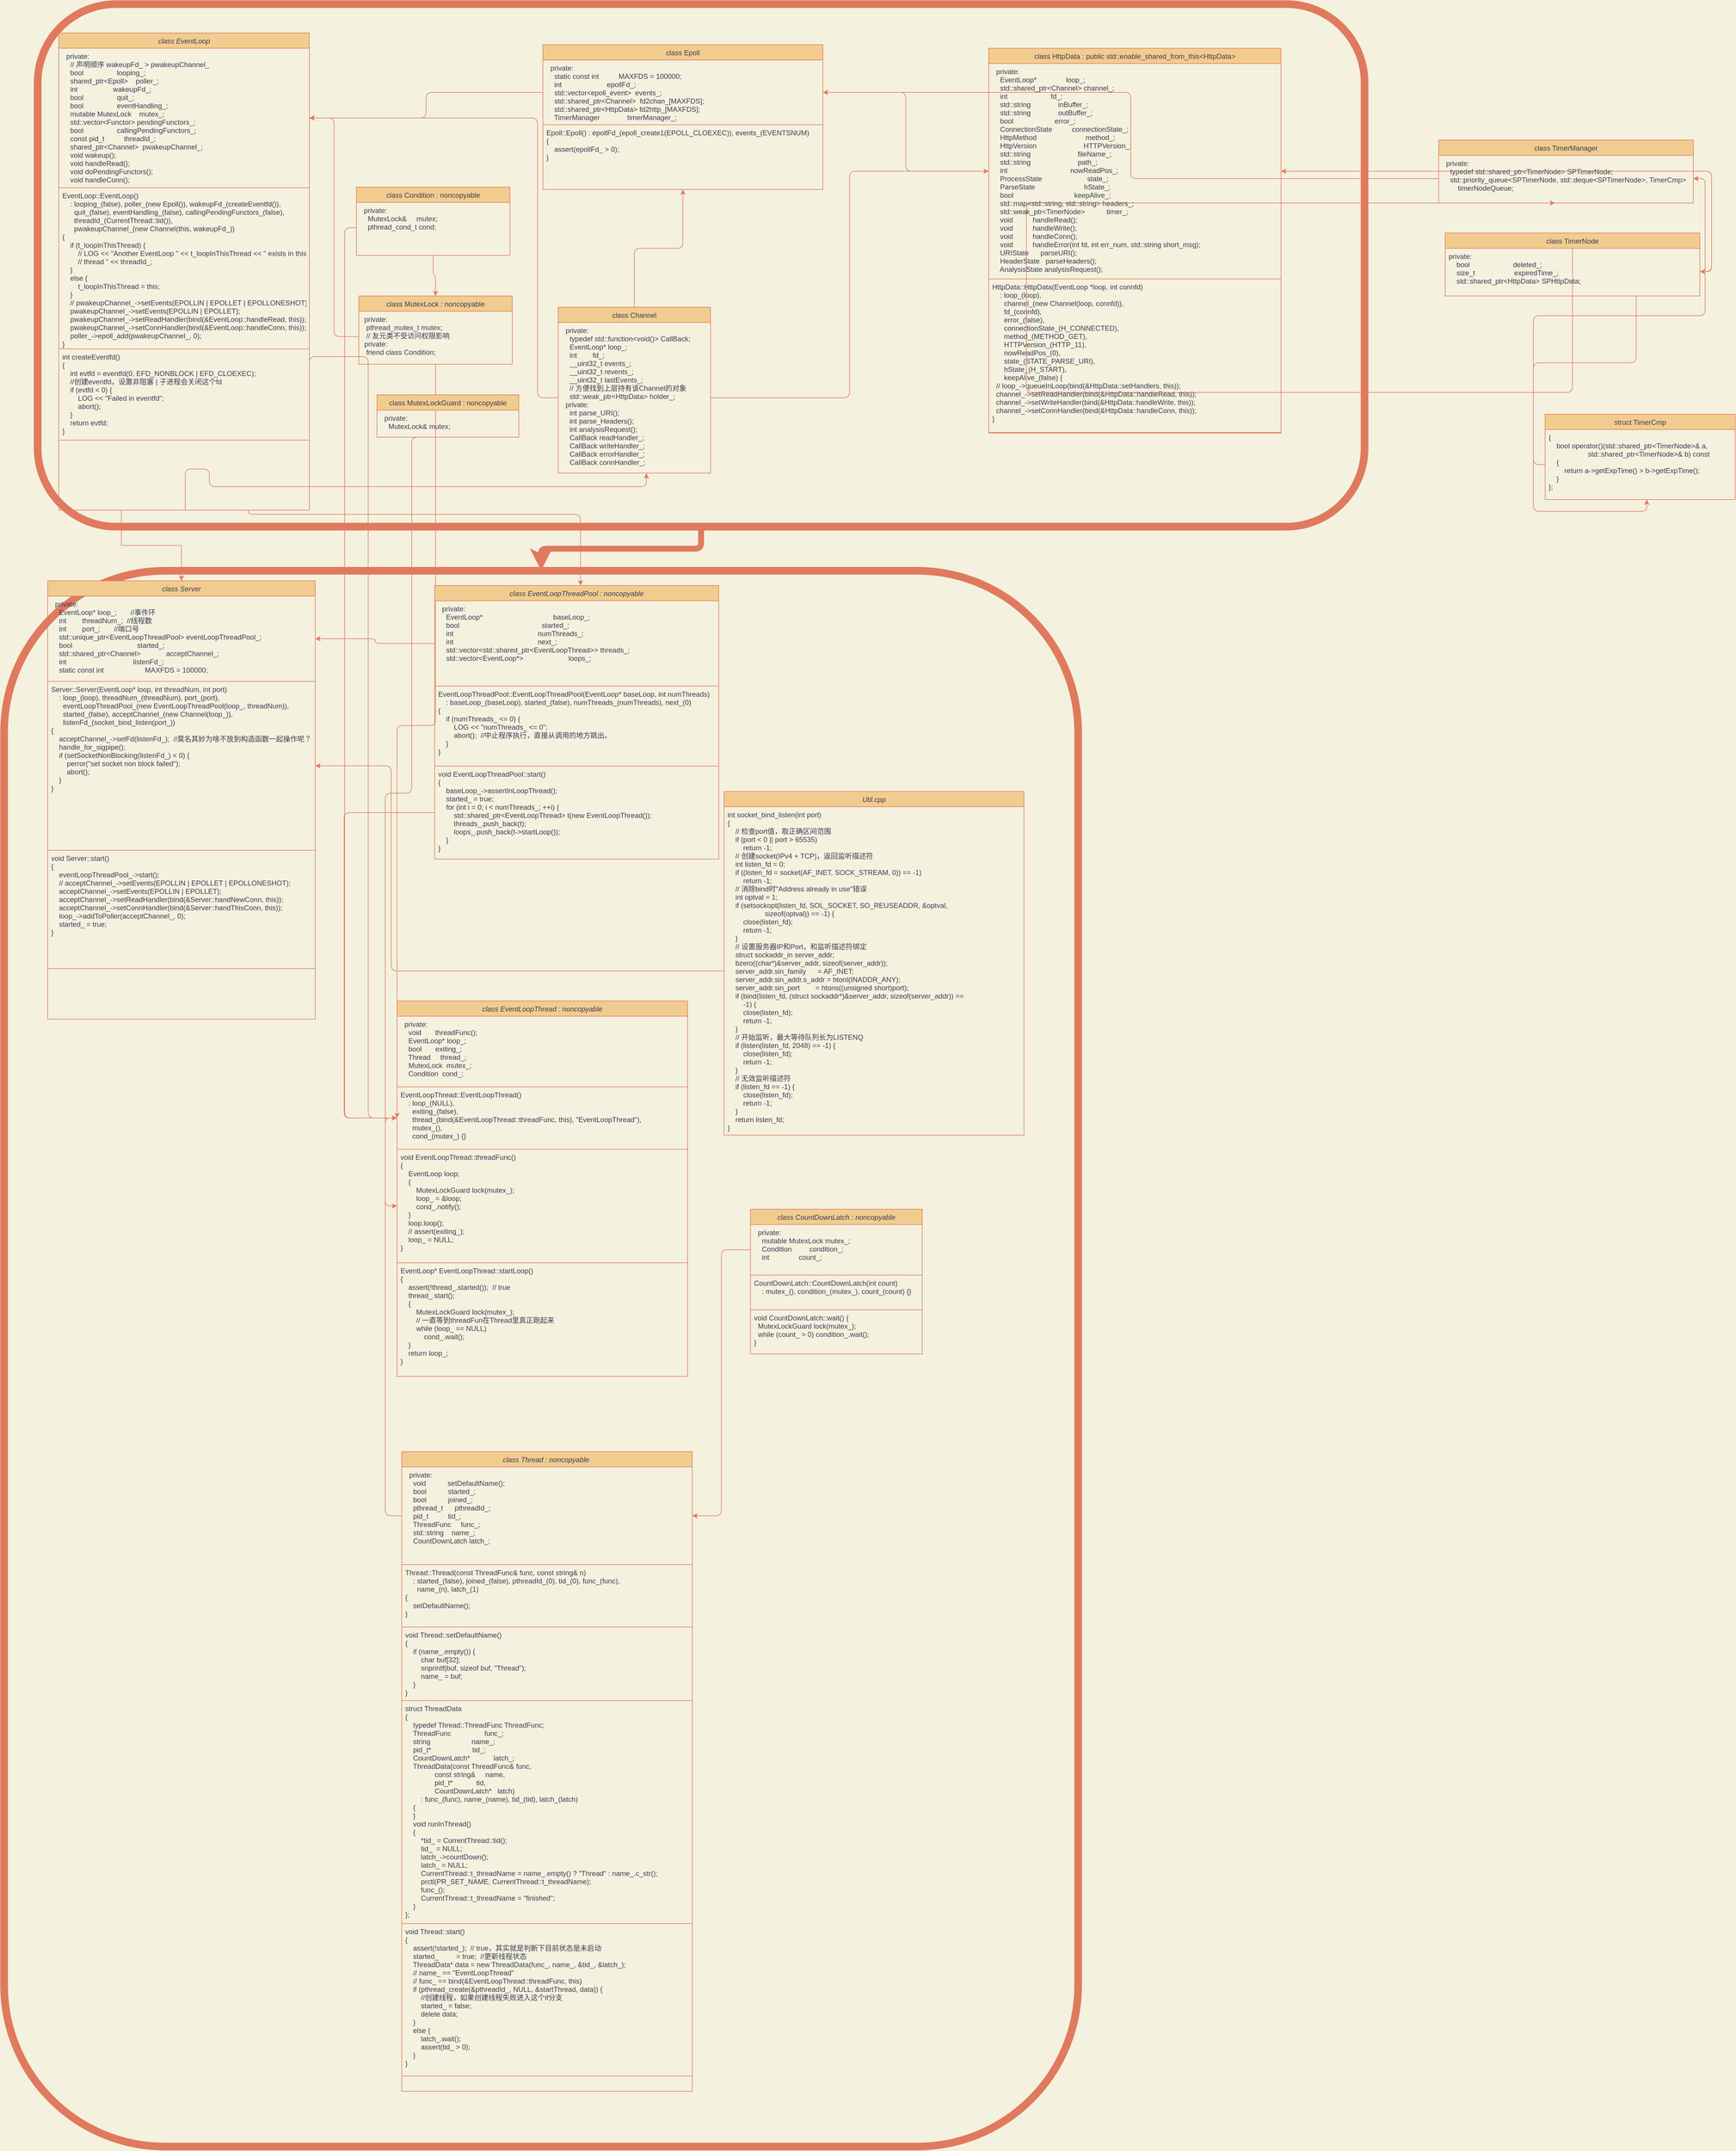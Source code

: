 <mxfile version="17.0.0" type="github">
  <diagram id="C5RBs43oDa-KdzZeNtuy" name="Page-1">
    <mxGraphModel dx="3182" dy="2191" grid="0" gridSize="10" guides="1" tooltips="1" connect="1" arrows="1" fold="1" page="1" pageScale="1" pageWidth="827" pageHeight="1169" background="#F4F1DE" math="0" shadow="0">
      <root>
        <mxCell id="WIyWlLk6GJQsqaUBKTNV-0" />
        <mxCell id="WIyWlLk6GJQsqaUBKTNV-1" parent="WIyWlLk6GJQsqaUBKTNV-0" />
        <mxCell id="KjH-scwqGW-Tt5N11Xai-14" value="" style="rounded=1;whiteSpace=wrap;html=1;sketch=0;fontColor=#393C56;strokeColor=#E07A5F;fillColor=none;strokeWidth=13;" vertex="1" parent="WIyWlLk6GJQsqaUBKTNV-1">
          <mxGeometry x="24" y="-49" width="2256" height="888" as="geometry" />
        </mxCell>
        <mxCell id="KjH-scwqGW-Tt5N11Xai-15" value="" style="rounded=1;whiteSpace=wrap;html=1;sketch=0;fontColor=#393C56;strokeColor=#E07A5F;fillColor=none;strokeWidth=13;" vertex="1" parent="WIyWlLk6GJQsqaUBKTNV-1">
          <mxGeometry x="-33" y="914" width="1826" height="2678" as="geometry" />
        </mxCell>
        <mxCell id="Uscz21SQ1si1RZ5pgYw--30" style="edgeStyle=orthogonalEdgeStyle;curved=0;rounded=1;sketch=0;jumpStyle=none;orthogonalLoop=1;jettySize=auto;html=1;exitX=0.5;exitY=1;exitDx=0;exitDy=0;entryX=0.579;entryY=1.001;entryDx=0;entryDy=0;entryPerimeter=0;fontColor=#393C56;endArrow=classic;endFill=1;sourcePerimeterSpacing=15;strokeColor=#E07A5F;fillColor=#F2CC8F;labelBackgroundColor=#F4F1DE;" parent="WIyWlLk6GJQsqaUBKTNV-1" source="zkfFHV4jXpPFQw0GAbJ--0" target="Uscz21SQ1si1RZ5pgYw--4" edge="1">
          <mxGeometry relative="1" as="geometry">
            <Array as="points">
              <mxPoint x="275" y="741" />
              <mxPoint x="316" y="741" />
              <mxPoint x="316" y="771" />
              <mxPoint x="1059" y="771" />
            </Array>
          </mxGeometry>
        </mxCell>
        <mxCell id="KjH-scwqGW-Tt5N11Xai-4" style="edgeStyle=orthogonalEdgeStyle;rounded=0;orthogonalLoop=1;jettySize=auto;html=1;exitX=0.25;exitY=1;exitDx=0;exitDy=0;labelBackgroundColor=#F4F1DE;strokeColor=#E07A5F;fontColor=#393C56;" edge="1" parent="WIyWlLk6GJQsqaUBKTNV-1" source="zkfFHV4jXpPFQw0GAbJ--0" target="KjH-scwqGW-Tt5N11Xai-0">
          <mxGeometry relative="1" as="geometry" />
        </mxCell>
        <mxCell id="KjH-scwqGW-Tt5N11Xai-8" style="edgeStyle=orthogonalEdgeStyle;curved=0;rounded=1;sketch=0;orthogonalLoop=1;jettySize=auto;html=1;exitX=0.75;exitY=1;exitDx=0;exitDy=0;fontColor=#393C56;strokeColor=#E07A5F;fillColor=#F2CC8F;labelBackgroundColor=#F4F1DE;" edge="1" parent="WIyWlLk6GJQsqaUBKTNV-1" source="zkfFHV4jXpPFQw0GAbJ--0" target="KjH-scwqGW-Tt5N11Xai-5">
          <mxGeometry relative="1" as="geometry">
            <Array as="points">
              <mxPoint x="383" y="818" />
              <mxPoint x="947" y="818" />
            </Array>
          </mxGeometry>
        </mxCell>
        <mxCell id="KjH-scwqGW-Tt5N11Xai-29" style="edgeStyle=orthogonalEdgeStyle;curved=0;rounded=1;sketch=0;orthogonalLoop=1;jettySize=auto;html=1;exitX=1;exitY=1;exitDx=0;exitDy=0;fontColor=#393C56;strokeColor=#E07A5F;strokeWidth=1;fillColor=#F2CC8F;labelBackgroundColor=#F4F1DE;" edge="1" parent="WIyWlLk6GJQsqaUBKTNV-1" source="zkfFHV4jXpPFQw0GAbJ--0" target="KjH-scwqGW-Tt5N11Xai-23">
          <mxGeometry relative="1" as="geometry">
            <Array as="points">
              <mxPoint x="586" y="550" />
              <mxPoint x="586" y="1844" />
            </Array>
          </mxGeometry>
        </mxCell>
        <mxCell id="zkfFHV4jXpPFQw0GAbJ--0" value="class EventLoop" style="swimlane;fontStyle=2;align=center;verticalAlign=top;childLayout=stackLayout;horizontal=1;startSize=26;horizontalStack=0;resizeParent=1;resizeLast=0;collapsible=1;marginBottom=0;rounded=0;shadow=0;strokeWidth=1;fillColor=#F2CC8F;strokeColor=#E07A5F;fontColor=#393C56;" parent="WIyWlLk6GJQsqaUBKTNV-1" vertex="1">
          <mxGeometry x="60" width="426" height="811" as="geometry">
            <mxRectangle x="230" y="140" width="160" height="26" as="alternateBounds" />
          </mxGeometry>
        </mxCell>
        <mxCell id="zkfFHV4jXpPFQw0GAbJ--1" value="  private:&#xa;    // 声明顺序 wakeupFd_ &gt; pwakeupChannel_&#xa;    bool                 looping_;&#xa;    shared_ptr&lt;Epoll&gt;    poller_;&#xa;    int                  wakeupFd_;&#xa;    bool                 quit_;&#xa;    bool                 eventHandling_;&#xa;    mutable MutexLock    mutex_;&#xa;    std::vector&lt;Functor&gt; pendingFunctors_;&#xa;    bool                 callingPendingFunctors_;&#xa;    const pid_t          threadId_;&#xa;    shared_ptr&lt;Channel&gt;  pwakeupChannel_;&#xa;    void wakeup();&#xa;    void handleRead();&#xa;    void doPendingFunctors();&#xa;    void handleConn();" style="text;align=left;verticalAlign=top;spacingLeft=4;spacingRight=4;overflow=hidden;rotatable=0;points=[[0,0.5],[1,0.5]];portConstraint=eastwest;fontColor=#393C56;strokeColor=none;" parent="zkfFHV4jXpPFQw0GAbJ--0" vertex="1">
          <mxGeometry y="26" width="426" height="237" as="geometry" />
        </mxCell>
        <mxCell id="Uscz21SQ1si1RZ5pgYw--31" value="EventLoop::EventLoop()&#xa;    : looping_(false), poller_(new Epoll()), wakeupFd_(createEventfd()),&#xa;      quit_(false), eventHandling_(false), callingPendingFunctors_(false),&#xa;      threadId_(CurrentThread::tid()),&#xa;      pwakeupChannel_(new Channel(this, wakeupFd_))&#xa;{&#xa;    if (t_loopInThisThread) {&#xa;        // LOG &lt;&lt; &quot;Another EventLoop &quot; &lt;&lt; t_loopInThisThread &lt;&lt; &quot; exists in this&#xa;        // thread &quot; &lt;&lt; threadId_;&#xa;    }&#xa;    else {&#xa;        t_loopInThisThread = this;&#xa;    }&#xa;    // pwakeupChannel_-&gt;setEvents(EPOLLIN | EPOLLET | EPOLLONESHOT);&#xa;    pwakeupChannel_-&gt;setEvents(EPOLLIN | EPOLLET);&#xa;    pwakeupChannel_-&gt;setReadHandler(bind(&amp;EventLoop::handleRead, this));&#xa;    pwakeupChannel_-&gt;setConnHandler(bind(&amp;EventLoop::handleConn, this));&#xa;    poller_-&gt;epoll_add(pwakeupChannel_, 0);&#xa;}" style="text;align=left;verticalAlign=top;spacingLeft=4;spacingRight=4;overflow=hidden;rotatable=0;points=[[0,0.5],[1,0.5]];portConstraint=eastwest;fontColor=#393C56;strokeColor=#E07A5F;" parent="zkfFHV4jXpPFQw0GAbJ--0" vertex="1">
          <mxGeometry y="263" width="426" height="274" as="geometry" />
        </mxCell>
        <mxCell id="KjH-scwqGW-Tt5N11Xai-55" value="int createEventfd()&#xa;{&#xa;    int evtfd = eventfd(0, EFD_NONBLOCK | EFD_CLOEXEC);&#xa;    //创建eventfd，设置非阻塞 | 子进程会关闭这个fd&#xa;    if (evtfd &lt; 0) {&#xa;        LOG &lt;&lt; &quot;Failed in eventfd&quot;;&#xa;        abort();&#xa;    }&#xa;    return evtfd;&#xa;}" style="text;align=left;verticalAlign=top;spacingLeft=4;spacingRight=4;overflow=hidden;rotatable=0;points=[[0,0.5],[1,0.5]];portConstraint=eastwest;fontColor=#393C56;strokeColor=#E07A5F;" vertex="1" parent="zkfFHV4jXpPFQw0GAbJ--0">
          <mxGeometry y="537" width="426" height="155" as="geometry" />
        </mxCell>
        <mxCell id="zkfFHV4jXpPFQw0GAbJ--17" value="class Epoll" style="swimlane;fontStyle=0;align=center;verticalAlign=top;childLayout=stackLayout;horizontal=1;startSize=26;horizontalStack=0;resizeParent=1;resizeLast=0;collapsible=1;marginBottom=0;rounded=0;shadow=0;strokeWidth=1;fillColor=#F2CC8F;strokeColor=#E07A5F;fontColor=#393C56;" parent="WIyWlLk6GJQsqaUBKTNV-1" vertex="1">
          <mxGeometry x="883" y="20" width="476" height="246" as="geometry">
            <mxRectangle x="550" y="140" width="160" height="26" as="alternateBounds" />
          </mxGeometry>
        </mxCell>
        <mxCell id="zkfFHV4jXpPFQw0GAbJ--25" value="  private:&#xa;    static const int          MAXFDS = 100000;&#xa;    int                       epollFd_;&#xa;    std::vector&lt;epoll_event&gt;  events_;&#xa;    std::shared_ptr&lt;Channel&gt;  fd2chan_[MAXFDS];&#xa;    std::shared_ptr&lt;HttpData&gt; fd2http_[MAXFDS];&#xa;    TimerManager              timerManager_;" style="text;align=left;verticalAlign=top;spacingLeft=4;spacingRight=4;overflow=hidden;rotatable=0;points=[[0,0.5],[1,0.5]];portConstraint=eastwest;fontColor=#393C56;" parent="zkfFHV4jXpPFQw0GAbJ--17" vertex="1">
          <mxGeometry y="26" width="476" height="110" as="geometry" />
        </mxCell>
        <mxCell id="Uscz21SQ1si1RZ5pgYw--32" value="Epoll::Epoll() : epollFd_(epoll_create1(EPOLL_CLOEXEC)), events_(EVENTSNUM)&#xa;{&#xa;    assert(epollFd_ &gt; 0);&#xa;}" style="text;align=left;verticalAlign=top;spacingLeft=4;spacingRight=4;overflow=hidden;rotatable=0;points=[[0,0.5],[1,0.5]];portConstraint=eastwest;fontColor=#393C56;strokeColor=#E07A5F;" parent="zkfFHV4jXpPFQw0GAbJ--17" vertex="1">
          <mxGeometry y="136" width="476" height="110" as="geometry" />
        </mxCell>
        <mxCell id="Uscz21SQ1si1RZ5pgYw--2" style="edgeStyle=orthogonalEdgeStyle;curved=0;rounded=1;sketch=0;orthogonalLoop=1;jettySize=auto;html=1;exitX=0;exitY=0.5;exitDx=0;exitDy=0;entryX=1;entryY=0.5;entryDx=0;entryDy=0;fontColor=#393C56;strokeColor=#E07A5F;fillColor=#F2CC8F;labelBackgroundColor=#F4F1DE;" parent="WIyWlLk6GJQsqaUBKTNV-1" source="zkfFHV4jXpPFQw0GAbJ--25" target="zkfFHV4jXpPFQw0GAbJ--1" edge="1">
          <mxGeometry relative="1" as="geometry" />
        </mxCell>
        <mxCell id="Uscz21SQ1si1RZ5pgYw--9" style="edgeStyle=orthogonalEdgeStyle;curved=0;rounded=1;sketch=0;orthogonalLoop=1;jettySize=auto;html=1;exitX=0.5;exitY=0;exitDx=0;exitDy=0;entryX=0.5;entryY=1;entryDx=0;entryDy=0;fontColor=#393C56;strokeColor=#E07A5F;fillColor=#F2CC8F;labelBackgroundColor=#F4F1DE;" parent="WIyWlLk6GJQsqaUBKTNV-1" source="Uscz21SQ1si1RZ5pgYw--3" target="zkfFHV4jXpPFQw0GAbJ--17" edge="1">
          <mxGeometry relative="1" as="geometry" />
        </mxCell>
        <mxCell id="Uscz21SQ1si1RZ5pgYw--3" value="class Channel" style="swimlane;fontStyle=0;align=center;verticalAlign=top;childLayout=stackLayout;horizontal=1;startSize=26;horizontalStack=0;resizeParent=1;resizeLast=0;collapsible=1;marginBottom=0;rounded=0;shadow=0;strokeWidth=1;fillColor=#F2CC8F;strokeColor=#E07A5F;fontColor=#393C56;" parent="WIyWlLk6GJQsqaUBKTNV-1" vertex="1">
          <mxGeometry x="909" y="466" width="259" height="282" as="geometry">
            <mxRectangle x="550" y="140" width="160" height="26" as="alternateBounds" />
          </mxGeometry>
        </mxCell>
        <mxCell id="Uscz21SQ1si1RZ5pgYw--4" value="  private:&#xa;    typedef std::function&lt;void()&gt; CallBack;&#xa;    EventLoop* loop_;&#xa;    int        fd_;&#xa;    __uint32_t events_;&#xa;    __uint32_t revents_;&#xa;    __uint32_t lastEvents_;&#xa;    // 方便找到上层持有该Channel的对象&#xa;    std::weak_ptr&lt;HttpData&gt; holder_;&#xa;  private:&#xa;    int parse_URI();&#xa;    int parse_Headers();&#xa;    int analysisRequest();&#xa;    CallBack readHandler_;&#xa;    CallBack writeHandler_;&#xa;    CallBack errorHandler_;&#xa;    CallBack connHandler_;" style="text;align=left;verticalAlign=top;spacingLeft=4;spacingRight=4;overflow=hidden;rotatable=0;points=[[0,0.5],[1,0.5]];portConstraint=eastwest;fontColor=#393C56;" parent="Uscz21SQ1si1RZ5pgYw--3" vertex="1">
          <mxGeometry y="26" width="259" height="256" as="geometry" />
        </mxCell>
        <mxCell id="Uscz21SQ1si1RZ5pgYw--5" style="edgeStyle=orthogonalEdgeStyle;curved=0;rounded=1;sketch=0;orthogonalLoop=1;jettySize=auto;html=1;exitX=0;exitY=0.5;exitDx=0;exitDy=0;entryX=1;entryY=0.5;entryDx=0;entryDy=0;fontColor=#393C56;strokeColor=#E07A5F;fillColor=#F2CC8F;labelBackgroundColor=#F4F1DE;" parent="WIyWlLk6GJQsqaUBKTNV-1" source="Uscz21SQ1si1RZ5pgYw--4" target="zkfFHV4jXpPFQw0GAbJ--1" edge="1">
          <mxGeometry relative="1" as="geometry">
            <Array as="points">
              <mxPoint x="874" y="620" />
              <mxPoint x="874" y="145" />
            </Array>
          </mxGeometry>
        </mxCell>
        <mxCell id="KjH-scwqGW-Tt5N11Xai-35" style="edgeStyle=orthogonalEdgeStyle;curved=0;rounded=1;sketch=0;orthogonalLoop=1;jettySize=auto;html=1;exitX=0.5;exitY=1;exitDx=0;exitDy=0;entryX=0;entryY=0.5;entryDx=0;entryDy=0;fontColor=#393C56;strokeColor=#E07A5F;strokeWidth=1;fillColor=#F2CC8F;labelBackgroundColor=#F4F1DE;" edge="1" parent="WIyWlLk6GJQsqaUBKTNV-1" source="Uscz21SQ1si1RZ5pgYw--6" target="KjH-scwqGW-Tt5N11Xai-23">
          <mxGeometry relative="1" as="geometry">
            <Array as="points">
              <mxPoint x="700" y="1177" />
              <mxPoint x="635" y="1177" />
            </Array>
          </mxGeometry>
        </mxCell>
        <mxCell id="Uscz21SQ1si1RZ5pgYw--6" value="class MutexLock : noncopyable" style="swimlane;fontStyle=0;align=center;verticalAlign=top;childLayout=stackLayout;horizontal=1;startSize=26;horizontalStack=0;resizeParent=1;resizeLast=0;collapsible=1;marginBottom=0;rounded=0;shadow=0;strokeWidth=1;fillColor=#F2CC8F;strokeColor=#E07A5F;fontColor=#393C56;" parent="WIyWlLk6GJQsqaUBKTNV-1" vertex="1">
          <mxGeometry x="570" y="447" width="261" height="116" as="geometry">
            <mxRectangle x="550" y="140" width="160" height="26" as="alternateBounds" />
          </mxGeometry>
        </mxCell>
        <mxCell id="Uscz21SQ1si1RZ5pgYw--7" value=" private:&#xa;  pthread_mutex_t mutex;&#xa;  // 友元类不受访问权限影响&#xa; private:&#xa;  friend class Condition;" style="text;align=left;verticalAlign=top;spacingLeft=4;spacingRight=4;overflow=hidden;rotatable=0;points=[[0,0.5],[1,0.5]];portConstraint=eastwest;fontColor=#393C56;" parent="Uscz21SQ1si1RZ5pgYw--6" vertex="1">
          <mxGeometry y="26" width="261" height="86" as="geometry" />
        </mxCell>
        <mxCell id="Uscz21SQ1si1RZ5pgYw--8" style="edgeStyle=orthogonalEdgeStyle;curved=0;rounded=1;sketch=0;orthogonalLoop=1;jettySize=auto;html=1;exitX=0;exitY=0.5;exitDx=0;exitDy=0;entryX=1;entryY=0.5;entryDx=0;entryDy=0;fontColor=#393C56;strokeColor=#E07A5F;fillColor=#F2CC8F;labelBackgroundColor=#F4F1DE;" parent="WIyWlLk6GJQsqaUBKTNV-1" source="Uscz21SQ1si1RZ5pgYw--7" target="zkfFHV4jXpPFQw0GAbJ--1" edge="1">
          <mxGeometry relative="1" as="geometry" />
        </mxCell>
        <mxCell id="Uscz21SQ1si1RZ5pgYw--10" value="class HttpData : public std::enable_shared_from_this&lt;HttpData&gt;" style="swimlane;fontStyle=0;align=center;verticalAlign=top;childLayout=stackLayout;horizontal=1;startSize=26;horizontalStack=0;resizeParent=1;resizeLast=0;collapsible=1;marginBottom=0;rounded=0;shadow=0;strokeWidth=1;fillColor=#F2CC8F;strokeColor=#E07A5F;fontColor=#393C56;" parent="WIyWlLk6GJQsqaUBKTNV-1" vertex="1">
          <mxGeometry x="1641" y="26" width="497" height="654" as="geometry">
            <mxRectangle x="550" y="140" width="160" height="26" as="alternateBounds" />
          </mxGeometry>
        </mxCell>
        <mxCell id="Uscz21SQ1si1RZ5pgYw--11" value="  private:&#xa;    EventLoop*               loop_;&#xa;    std::shared_ptr&lt;Channel&gt; channel_;&#xa;    int                      fd_;&#xa;    std::string              inBuffer_;&#xa;    std::string              outBuffer_;&#xa;    bool                     error_;&#xa;    ConnectionState          connectionState_;&#xa;    HttpMethod                         method_;&#xa;    HttpVersion                        HTTPVersion_;&#xa;    std::string                        fileName_;&#xa;    std::string                        path_;&#xa;    int                                nowReadPos_;&#xa;    ProcessState                       state_;&#xa;    ParseState                         hState_;&#xa;    bool                               keepAlive_;&#xa;    std::map&lt;std::string, std::string&gt; headers_;&#xa;    std::weak_ptr&lt;TimerNode&gt;           timer_;&#xa;    void          handleRead();&#xa;    void          handleWrite();&#xa;    void          handleConn();&#xa;    void          handleError(int fd, int err_num, std::string short_msg);&#xa;    URIState      parseURI();&#xa;    HeaderState   parseHeaders();&#xa;    AnalysisState analysisRequest();" style="text;align=left;verticalAlign=top;spacingLeft=4;spacingRight=4;overflow=hidden;rotatable=0;points=[[0,0.5],[1,0.5]];portConstraint=eastwest;fontColor=#393C56;" parent="Uscz21SQ1si1RZ5pgYw--10" vertex="1">
          <mxGeometry y="26" width="497" height="366" as="geometry" />
        </mxCell>
        <mxCell id="KjH-scwqGW-Tt5N11Xai-54" value="HttpData::HttpData(EventLoop *loop, int connfd)&#xa;    : loop_(loop),&#xa;      channel_(new Channel(loop, connfd)),&#xa;      fd_(connfd),&#xa;      error_(false),&#xa;      connectionState_(H_CONNECTED),&#xa;      method_(METHOD_GET),&#xa;      HTTPVersion_(HTTP_11),&#xa;      nowReadPos_(0),&#xa;      state_(STATE_PARSE_URI),&#xa;      hState_(H_START),&#xa;      keepAlive_(false) {&#xa;  // loop_-&gt;queueInLoop(bind(&amp;HttpData::setHandlers, this));&#xa;  channel_-&gt;setReadHandler(bind(&amp;HttpData::handleRead, this));&#xa;  channel_-&gt;setWriteHandler(bind(&amp;HttpData::handleWrite, this));&#xa;  channel_-&gt;setConnHandler(bind(&amp;HttpData::handleConn, this));&#xa;}" style="text;align=left;verticalAlign=top;spacingLeft=4;spacingRight=4;overflow=hidden;rotatable=0;points=[[0,0.5],[1,0.5]];portConstraint=eastwest;fontColor=#393C56;strokeColor=#E07A5F;" vertex="1" parent="Uscz21SQ1si1RZ5pgYw--10">
          <mxGeometry y="392" width="497" height="261" as="geometry" />
        </mxCell>
        <mxCell id="Uscz21SQ1si1RZ5pgYw--12" style="edgeStyle=orthogonalEdgeStyle;curved=0;rounded=1;sketch=0;orthogonalLoop=1;jettySize=auto;html=1;exitX=0;exitY=0.5;exitDx=0;exitDy=0;entryX=1;entryY=0.5;entryDx=0;entryDy=0;fontColor=#393C56;strokeColor=#E07A5F;fillColor=#F2CC8F;labelBackgroundColor=#F4F1DE;" parent="WIyWlLk6GJQsqaUBKTNV-1" source="Uscz21SQ1si1RZ5pgYw--11" target="zkfFHV4jXpPFQw0GAbJ--25" edge="1">
          <mxGeometry relative="1" as="geometry" />
        </mxCell>
        <mxCell id="Uscz21SQ1si1RZ5pgYw--13" value="class TimerManager" style="swimlane;fontStyle=0;align=center;verticalAlign=top;childLayout=stackLayout;horizontal=1;startSize=26;horizontalStack=0;resizeParent=1;resizeLast=0;collapsible=1;marginBottom=0;rounded=0;shadow=0;strokeWidth=1;fillColor=#F2CC8F;strokeColor=#E07A5F;fontColor=#393C56;" parent="WIyWlLk6GJQsqaUBKTNV-1" vertex="1">
          <mxGeometry x="2406" y="182" width="433" height="107" as="geometry">
            <mxRectangle x="550" y="140" width="160" height="26" as="alternateBounds" />
          </mxGeometry>
        </mxCell>
        <mxCell id="Uscz21SQ1si1RZ5pgYw--14" value="  private:&#xa;    typedef std::shared_ptr&lt;TimerNode&gt; SPTimerNode;&#xa;    std::priority_queue&lt;SPTimerNode, std::deque&lt;SPTimerNode&gt;, TimerCmp&gt;&#xa;        timerNodeQueue;" style="text;align=left;verticalAlign=top;spacingLeft=4;spacingRight=4;overflow=hidden;rotatable=0;points=[[0,0.5],[1,0.5]];portConstraint=eastwest;fontColor=#393C56;" parent="Uscz21SQ1si1RZ5pgYw--13" vertex="1">
          <mxGeometry y="26" width="433" height="79" as="geometry" />
        </mxCell>
        <mxCell id="Uscz21SQ1si1RZ5pgYw--15" style="edgeStyle=orthogonalEdgeStyle;curved=0;rounded=1;sketch=0;orthogonalLoop=1;jettySize=auto;html=1;exitX=0;exitY=0.5;exitDx=0;exitDy=0;fontColor=#393C56;strokeColor=#E07A5F;fillColor=#F2CC8F;labelBackgroundColor=#F4F1DE;" parent="WIyWlLk6GJQsqaUBKTNV-1" source="Uscz21SQ1si1RZ5pgYw--14" target="zkfFHV4jXpPFQw0GAbJ--25" edge="1">
          <mxGeometry relative="1" as="geometry" />
        </mxCell>
        <mxCell id="Uscz21SQ1si1RZ5pgYw--20" style="edgeStyle=orthogonalEdgeStyle;curved=0;rounded=1;sketch=0;orthogonalLoop=1;jettySize=auto;html=1;exitX=0.5;exitY=0;exitDx=0;exitDy=0;fontColor=#393C56;strokeColor=#E07A5F;fillColor=#F2CC8F;entryX=0.457;entryY=1.025;entryDx=0;entryDy=0;entryPerimeter=0;labelBackgroundColor=#F4F1DE;" parent="WIyWlLk6GJQsqaUBKTNV-1" source="Uscz21SQ1si1RZ5pgYw--16" target="Uscz21SQ1si1RZ5pgYw--14" edge="1">
          <mxGeometry relative="1" as="geometry">
            <mxPoint x="1542" y="593.4" as="targetPoint" />
            <Array as="points">
              <mxPoint x="1705" y="611" />
            </Array>
          </mxGeometry>
        </mxCell>
        <mxCell id="Uscz21SQ1si1RZ5pgYw--29" style="edgeStyle=orthogonalEdgeStyle;curved=0;rounded=1;sketch=0;jumpStyle=none;orthogonalLoop=1;jettySize=auto;html=1;exitX=0.75;exitY=1;exitDx=0;exitDy=0;entryX=0.535;entryY=1;entryDx=0;entryDy=0;entryPerimeter=0;fontColor=#393C56;endArrow=classic;endFill=1;sourcePerimeterSpacing=15;strokeColor=#E07A5F;fillColor=#F2CC8F;labelBackgroundColor=#F4F1DE;" parent="WIyWlLk6GJQsqaUBKTNV-1" source="Uscz21SQ1si1RZ5pgYw--16" target="Uscz21SQ1si1RZ5pgYw--22" edge="1">
          <mxGeometry relative="1" as="geometry" />
        </mxCell>
        <mxCell id="Uscz21SQ1si1RZ5pgYw--16" value="class TimerNode" style="swimlane;fontStyle=0;align=center;verticalAlign=top;childLayout=stackLayout;horizontal=1;startSize=26;horizontalStack=0;resizeParent=1;resizeLast=0;collapsible=1;marginBottom=0;rounded=0;shadow=0;strokeWidth=1;fillColor=#F2CC8F;strokeColor=#E07A5F;fontColor=#393C56;" parent="WIyWlLk6GJQsqaUBKTNV-1" vertex="1">
          <mxGeometry x="2417" y="340" width="433" height="107" as="geometry">
            <mxRectangle x="550" y="140" width="160" height="26" as="alternateBounds" />
          </mxGeometry>
        </mxCell>
        <mxCell id="Uscz21SQ1si1RZ5pgYw--17" value="private:&#xa;    bool                      deleted_;&#xa;    size_t                    expiredTime_;&#xa;    std::shared_ptr&lt;HttpData&gt; SPHttpData;" style="text;align=left;verticalAlign=top;spacingLeft=4;spacingRight=4;overflow=hidden;rotatable=0;points=[[0,0.5],[1,0.5]];portConstraint=eastwest;fontColor=#393C56;" parent="Uscz21SQ1si1RZ5pgYw--16" vertex="1">
          <mxGeometry y="26" width="433" height="79" as="geometry" />
        </mxCell>
        <mxCell id="Uscz21SQ1si1RZ5pgYw--18" style="edgeStyle=orthogonalEdgeStyle;curved=0;rounded=1;sketch=0;orthogonalLoop=1;jettySize=auto;html=1;exitX=1;exitY=0.5;exitDx=0;exitDy=0;entryX=1;entryY=0.5;entryDx=0;entryDy=0;fontColor=#393C56;strokeColor=#E07A5F;fillColor=#F2CC8F;jumpStyle=none;sourcePerimeterSpacing=14;labelBackgroundColor=#F4F1DE;" parent="WIyWlLk6GJQsqaUBKTNV-1" source="Uscz21SQ1si1RZ5pgYw--11" target="Uscz21SQ1si1RZ5pgYw--17" edge="1">
          <mxGeometry relative="1" as="geometry" />
        </mxCell>
        <mxCell id="Uscz21SQ1si1RZ5pgYw--21" value="struct TimerCmp" style="swimlane;fontStyle=0;align=center;verticalAlign=top;childLayout=stackLayout;horizontal=1;startSize=26;horizontalStack=0;resizeParent=1;resizeLast=0;collapsible=1;marginBottom=0;rounded=0;shadow=0;strokeWidth=1;fillColor=#F2CC8F;strokeColor=#E07A5F;fontColor=#393C56;" parent="WIyWlLk6GJQsqaUBKTNV-1" vertex="1">
          <mxGeometry x="2587" y="648" width="323" height="145" as="geometry">
            <mxRectangle x="550" y="140" width="160" height="26" as="alternateBounds" />
          </mxGeometry>
        </mxCell>
        <mxCell id="Uscz21SQ1si1RZ5pgYw--22" value="{&#xa;    bool operator()(std::shared_ptr&lt;TimerNode&gt;&amp; a,&#xa;                    std::shared_ptr&lt;TimerNode&gt;&amp; b) const&#xa;    {&#xa;        return a-&gt;getExpTime() &gt; b-&gt;getExpTime();&#xa;    }&#xa;};" style="text;align=left;verticalAlign=top;spacingLeft=4;spacingRight=4;overflow=hidden;rotatable=0;points=[[0,0.5],[1,0.5]];portConstraint=eastwest;fontColor=#393C56;" parent="Uscz21SQ1si1RZ5pgYw--21" vertex="1">
          <mxGeometry y="26" width="323" height="119" as="geometry" />
        </mxCell>
        <mxCell id="Uscz21SQ1si1RZ5pgYw--24" style="edgeStyle=orthogonalEdgeStyle;curved=0;rounded=1;sketch=0;orthogonalLoop=1;jettySize=auto;html=1;exitX=0;exitY=0.5;exitDx=0;exitDy=0;entryX=1;entryY=0.5;entryDx=0;entryDy=0;fontColor=#393C56;strokeColor=#E07A5F;fillColor=#F2CC8F;labelBackgroundColor=#F4F1DE;" parent="WIyWlLk6GJQsqaUBKTNV-1" source="Uscz21SQ1si1RZ5pgYw--22" target="Uscz21SQ1si1RZ5pgYw--14" edge="1">
          <mxGeometry relative="1" as="geometry" />
        </mxCell>
        <mxCell id="Uscz21SQ1si1RZ5pgYw--26" style="edgeStyle=orthogonalEdgeStyle;curved=0;rounded=1;sketch=0;jumpStyle=none;orthogonalLoop=1;jettySize=auto;html=1;exitX=1;exitY=0.5;exitDx=0;exitDy=0;entryX=1;entryY=0.5;entryDx=0;entryDy=0;fontColor=#393C56;endArrow=classic;endFill=1;sourcePerimeterSpacing=15;strokeColor=#E07A5F;fillColor=#F2CC8F;labelBackgroundColor=#F4F1DE;" parent="WIyWlLk6GJQsqaUBKTNV-1" source="Uscz21SQ1si1RZ5pgYw--17" target="Uscz21SQ1si1RZ5pgYw--11" edge="1">
          <mxGeometry relative="1" as="geometry" />
        </mxCell>
        <mxCell id="Uscz21SQ1si1RZ5pgYw--27" style="edgeStyle=orthogonalEdgeStyle;curved=0;rounded=1;sketch=0;jumpStyle=none;orthogonalLoop=1;jettySize=auto;html=1;exitX=1;exitY=0.5;exitDx=0;exitDy=0;fontColor=#393C56;endArrow=classic;endFill=1;sourcePerimeterSpacing=15;strokeColor=#E07A5F;fillColor=#F2CC8F;labelBackgroundColor=#F4F1DE;" parent="WIyWlLk6GJQsqaUBKTNV-1" source="Uscz21SQ1si1RZ5pgYw--4" target="Uscz21SQ1si1RZ5pgYw--11" edge="1">
          <mxGeometry relative="1" as="geometry" />
        </mxCell>
        <mxCell id="KjH-scwqGW-Tt5N11Xai-0" value="class Server" style="swimlane;fontStyle=2;align=center;verticalAlign=top;childLayout=stackLayout;horizontal=1;startSize=26;horizontalStack=0;resizeParent=1;resizeLast=0;collapsible=1;marginBottom=0;rounded=0;shadow=0;strokeWidth=1;fillColor=#F2CC8F;strokeColor=#E07A5F;fontColor=#393C56;" vertex="1" parent="WIyWlLk6GJQsqaUBKTNV-1">
          <mxGeometry x="41" y="931" width="455" height="745" as="geometry">
            <mxRectangle x="230" y="140" width="160" height="26" as="alternateBounds" />
          </mxGeometry>
        </mxCell>
        <mxCell id="KjH-scwqGW-Tt5N11Xai-1" value="  private:&#xa;    EventLoop* loop_;       //事件环&#xa;    int        threadNum_;  //线程数&#xa;    int        port_;       //端口号&#xa;    std::unique_ptr&lt;EventLoopThreadPool&gt; eventLoopThreadPool_;&#xa;    bool                                 started_;&#xa;    std::shared_ptr&lt;Channel&gt;             acceptChannel_;&#xa;    int                                  listenFd_;&#xa;    static const int                     MAXFDS = 100000;" style="text;align=left;verticalAlign=top;spacingLeft=4;spacingRight=4;overflow=hidden;rotatable=0;points=[[0,0.5],[1,0.5]];portConstraint=eastwest;fontColor=#393C56;strokeColor=none;" vertex="1" parent="KjH-scwqGW-Tt5N11Xai-0">
          <mxGeometry y="26" width="455" height="145" as="geometry" />
        </mxCell>
        <mxCell id="KjH-scwqGW-Tt5N11Xai-2" value="Server::Server(EventLoop* loop, int threadNum, int port)&#xa;    : loop_(loop), threadNum_(threadNum), port_(port),&#xa;      eventLoopThreadPool_(new EventLoopThreadPool(loop_, threadNum)),&#xa;      started_(false), acceptChannel_(new Channel(loop_)),&#xa;      listenFd_(socket_bind_listen(port_))&#xa;{&#xa;    acceptChannel_-&gt;setFd(listenFd_);  //莫名其妙为啥不放到构造函数一起操作呢？&#xa;    handle_for_sigpipe();&#xa;    if (setSocketNonBlocking(listenFd_) &lt; 0) {&#xa;        perror(&quot;set socket non block failed&quot;);&#xa;        abort();&#xa;    }&#xa;}" style="text;align=left;verticalAlign=top;spacingLeft=4;spacingRight=4;overflow=hidden;rotatable=0;points=[[0,0.5],[1,0.5]];portConstraint=eastwest;fontColor=#393C56;strokeColor=#E07A5F;" vertex="1" parent="KjH-scwqGW-Tt5N11Xai-0">
          <mxGeometry y="171" width="455" height="287" as="geometry" />
        </mxCell>
        <mxCell id="KjH-scwqGW-Tt5N11Xai-17" value="void Server::start()&#xa;{&#xa;    eventLoopThreadPool_-&gt;start();&#xa;    // acceptChannel_-&gt;setEvents(EPOLLIN | EPOLLET | EPOLLONESHOT);&#xa;    acceptChannel_-&gt;setEvents(EPOLLIN | EPOLLET);&#xa;    acceptChannel_-&gt;setReadHandler(bind(&amp;Server::handNewConn, this));&#xa;    acceptChannel_-&gt;setConnHandler(bind(&amp;Server::handThisConn, this));&#xa;    loop_-&gt;addToPoller(acceptChannel_, 0);&#xa;    started_ = true;&#xa;}" style="text;align=left;verticalAlign=top;spacingLeft=4;spacingRight=4;overflow=hidden;rotatable=0;points=[[0,0.5],[1,0.5]];portConstraint=eastwest;fontColor=#393C56;strokeColor=#E07A5F;" vertex="1" parent="KjH-scwqGW-Tt5N11Xai-0">
          <mxGeometry y="458" width="455" height="201" as="geometry" />
        </mxCell>
        <mxCell id="KjH-scwqGW-Tt5N11Xai-5" value="class EventLoopThreadPool : noncopyable" style="swimlane;fontStyle=2;align=center;verticalAlign=top;childLayout=stackLayout;horizontal=1;startSize=26;horizontalStack=0;resizeParent=1;resizeLast=0;collapsible=1;marginBottom=0;rounded=0;shadow=0;strokeWidth=1;fillColor=#F2CC8F;strokeColor=#E07A5F;fontColor=#393C56;" vertex="1" parent="WIyWlLk6GJQsqaUBKTNV-1">
          <mxGeometry x="699" y="939" width="483" height="465" as="geometry">
            <mxRectangle x="230" y="140" width="160" height="26" as="alternateBounds" />
          </mxGeometry>
        </mxCell>
        <mxCell id="KjH-scwqGW-Tt5N11Xai-6" value="  private:&#xa;    EventLoop*                                    baseLoop_;&#xa;    bool                                          started_;&#xa;    int                                           numThreads_;&#xa;    int                                           next_;&#xa;    std::vector&lt;std::shared_ptr&lt;EventLoopThread&gt;&gt; threads_;&#xa;    std::vector&lt;EventLoop*&gt;                       loops_;" style="text;align=left;verticalAlign=top;spacingLeft=4;spacingRight=4;overflow=hidden;rotatable=0;points=[[0,0.5],[1,0.5]];portConstraint=eastwest;fontColor=#393C56;strokeColor=none;" vertex="1" parent="KjH-scwqGW-Tt5N11Xai-5">
          <mxGeometry y="26" width="483" height="145" as="geometry" />
        </mxCell>
        <mxCell id="KjH-scwqGW-Tt5N11Xai-7" value="EventLoopThreadPool::EventLoopThreadPool(EventLoop* baseLoop, int numThreads)&#xa;    : baseLoop_(baseLoop), started_(false), numThreads_(numThreads), next_(0)&#xa;{&#xa;    if (numThreads_ &lt;= 0) {&#xa;        LOG &lt;&lt; &quot;numThreads_ &lt;= 0&quot;;&#xa;        abort();  //中止程序执行，直接从调用的地方跳出。&#xa;    }&#xa;}" style="text;align=left;verticalAlign=top;spacingLeft=4;spacingRight=4;overflow=hidden;rotatable=0;points=[[0,0.5],[1,0.5]];portConstraint=eastwest;fontColor=#393C56;strokeColor=#E07A5F;" vertex="1" parent="KjH-scwqGW-Tt5N11Xai-5">
          <mxGeometry y="171" width="483" height="136" as="geometry" />
        </mxCell>
        <mxCell id="KjH-scwqGW-Tt5N11Xai-18" value="void EventLoopThreadPool::start()&#xa;{&#xa;    baseLoop_-&gt;assertInLoopThread();&#xa;    started_ = true;&#xa;    for (int i = 0; i &lt; numThreads_; ++i) {&#xa;        std::shared_ptr&lt;EventLoopThread&gt; t(new EventLoopThread());&#xa;        threads_.push_back(t);&#xa;        loops_.push_back(t-&gt;startLoop());&#xa;    }&#xa;}" style="text;align=left;verticalAlign=top;spacingLeft=4;spacingRight=4;overflow=hidden;rotatable=0;points=[[0,0.5],[1,0.5]];portConstraint=eastwest;fontColor=#393C56;strokeColor=#E07A5F;" vertex="1" parent="KjH-scwqGW-Tt5N11Xai-5">
          <mxGeometry y="307" width="483" height="158" as="geometry" />
        </mxCell>
        <mxCell id="KjH-scwqGW-Tt5N11Xai-9" style="edgeStyle=orthogonalEdgeStyle;curved=0;rounded=1;sketch=0;orthogonalLoop=1;jettySize=auto;html=1;exitX=0;exitY=0.5;exitDx=0;exitDy=0;entryX=1;entryY=0.5;entryDx=0;entryDy=0;fontColor=#393C56;strokeColor=#E07A5F;fillColor=#F2CC8F;labelBackgroundColor=#F4F1DE;" edge="1" parent="WIyWlLk6GJQsqaUBKTNV-1" source="KjH-scwqGW-Tt5N11Xai-6" target="KjH-scwqGW-Tt5N11Xai-1">
          <mxGeometry relative="1" as="geometry" />
        </mxCell>
        <mxCell id="KjH-scwqGW-Tt5N11Xai-10" value="Util.cpp" style="swimlane;fontStyle=2;align=center;verticalAlign=top;childLayout=stackLayout;horizontal=1;startSize=26;horizontalStack=0;resizeParent=1;resizeLast=0;collapsible=1;marginBottom=0;rounded=0;shadow=0;strokeWidth=1;fillColor=#F2CC8F;strokeColor=#E07A5F;fontColor=#393C56;" vertex="1" parent="WIyWlLk6GJQsqaUBKTNV-1">
          <mxGeometry x="1191" y="1289" width="510" height="584" as="geometry">
            <mxRectangle x="230" y="140" width="160" height="26" as="alternateBounds" />
          </mxGeometry>
        </mxCell>
        <mxCell id="KjH-scwqGW-Tt5N11Xai-11" value="int socket_bind_listen(int port)&#xa;{&#xa;    // 检查port值，取正确区间范围&#xa;    if (port &lt; 0 || port &gt; 65535)&#xa;        return -1;&#xa;    // 创建socket(IPv4 + TCP)，返回监听描述符&#xa;    int listen_fd = 0;&#xa;    if ((listen_fd = socket(AF_INET, SOCK_STREAM, 0)) == -1)&#xa;        return -1;&#xa;    // 消除bind时&quot;Address already in use&quot;错误&#xa;    int optval = 1;&#xa;    if (setsockopt(listen_fd, SOL_SOCKET, SO_REUSEADDR, &amp;optval,&#xa;                   sizeof(optval)) == -1) {&#xa;        close(listen_fd);&#xa;        return -1;&#xa;    }&#xa;    // 设置服务器IP和Port，和监听描述符绑定&#xa;    struct sockaddr_in server_addr;&#xa;    bzero((char*)&amp;server_addr, sizeof(server_addr));&#xa;    server_addr.sin_family      = AF_INET;&#xa;    server_addr.sin_addr.s_addr = htonl(INADDR_ANY);&#xa;    server_addr.sin_port        = htons((unsigned short)port);&#xa;    if (bind(listen_fd, (struct sockaddr*)&amp;server_addr, sizeof(server_addr)) ==&#xa;        -1) {&#xa;        close(listen_fd);&#xa;        return -1;&#xa;    }&#xa;    // 开始监听，最大等待队列长为LISTENQ&#xa;    if (listen(listen_fd, 2048) == -1) {&#xa;        close(listen_fd);&#xa;        return -1;&#xa;    }&#xa;    // 无效监听描述符&#xa;    if (listen_fd == -1) {&#xa;        close(listen_fd);&#xa;        return -1;&#xa;    }&#xa;    return listen_fd;&#xa;}" style="text;align=left;verticalAlign=top;spacingLeft=4;spacingRight=4;overflow=hidden;rotatable=0;points=[[0,0.5],[1,0.5]];portConstraint=eastwest;fontColor=#393C56;strokeColor=none;" vertex="1" parent="KjH-scwqGW-Tt5N11Xai-10">
          <mxGeometry y="26" width="510" height="558" as="geometry" />
        </mxCell>
        <mxCell id="KjH-scwqGW-Tt5N11Xai-16" style="edgeStyle=orthogonalEdgeStyle;curved=0;rounded=1;sketch=0;orthogonalLoop=1;jettySize=auto;html=1;exitX=0.5;exitY=1;exitDx=0;exitDy=0;entryX=0.5;entryY=0;entryDx=0;entryDy=0;fontColor=#393C56;strokeColor=#E07A5F;fillColor=#F2CC8F;strokeWidth=10;labelBackgroundColor=#F4F1DE;" edge="1" parent="WIyWlLk6GJQsqaUBKTNV-1" source="KjH-scwqGW-Tt5N11Xai-14" target="KjH-scwqGW-Tt5N11Xai-15">
          <mxGeometry relative="1" as="geometry" />
        </mxCell>
        <mxCell id="KjH-scwqGW-Tt5N11Xai-20" style="edgeStyle=orthogonalEdgeStyle;curved=0;rounded=1;sketch=0;orthogonalLoop=1;jettySize=auto;html=1;exitX=0;exitY=0.5;exitDx=0;exitDy=0;entryX=1;entryY=0.5;entryDx=0;entryDy=0;fontColor=#393C56;strokeColor=#E07A5F;strokeWidth=1;fillColor=#F2CC8F;labelBackgroundColor=#F4F1DE;" edge="1" parent="WIyWlLk6GJQsqaUBKTNV-1" source="KjH-scwqGW-Tt5N11Xai-11" target="KjH-scwqGW-Tt5N11Xai-2">
          <mxGeometry relative="1" as="geometry">
            <Array as="points">
              <mxPoint x="625" y="1594" />
              <mxPoint x="625" y="1246" />
            </Array>
          </mxGeometry>
        </mxCell>
        <mxCell id="KjH-scwqGW-Tt5N11Xai-21" value="class EventLoopThread : noncopyable" style="swimlane;fontStyle=2;align=center;verticalAlign=top;childLayout=stackLayout;horizontal=1;startSize=26;horizontalStack=0;resizeParent=1;resizeLast=0;collapsible=1;marginBottom=0;rounded=0;shadow=0;strokeWidth=1;fillColor=#F2CC8F;strokeColor=#E07A5F;fontColor=#393C56;" vertex="1" parent="WIyWlLk6GJQsqaUBKTNV-1">
          <mxGeometry x="635" y="1645" width="494" height="638" as="geometry">
            <mxRectangle x="230" y="140" width="160" height="26" as="alternateBounds" />
          </mxGeometry>
        </mxCell>
        <mxCell id="KjH-scwqGW-Tt5N11Xai-22" value="  private:&#xa;    void       threadFunc();&#xa;    EventLoop* loop_;&#xa;    bool       exiting_;&#xa;    Thread     thread_;&#xa;    MutexLock  mutex_;&#xa;    Condition  cond_;" style="text;align=left;verticalAlign=top;spacingLeft=4;spacingRight=4;overflow=hidden;rotatable=0;points=[[0,0.5],[1,0.5]];portConstraint=eastwest;fontColor=#393C56;strokeColor=none;" vertex="1" parent="KjH-scwqGW-Tt5N11Xai-21">
          <mxGeometry y="26" width="494" height="120" as="geometry" />
        </mxCell>
        <mxCell id="KjH-scwqGW-Tt5N11Xai-23" value="EventLoopThread::EventLoopThread()&#xa;    : loop_(NULL),&#xa;      exiting_(false),&#xa;      thread_(bind(&amp;EventLoopThread::threadFunc, this), &quot;EventLoopThread&quot;),&#xa;      mutex_(),&#xa;      cond_(mutex_) {}" style="text;align=left;verticalAlign=top;spacingLeft=4;spacingRight=4;overflow=hidden;rotatable=0;points=[[0,0.5],[1,0.5]];portConstraint=eastwest;fontColor=#393C56;strokeColor=#E07A5F;" vertex="1" parent="KjH-scwqGW-Tt5N11Xai-21">
          <mxGeometry y="146" width="494" height="106" as="geometry" />
        </mxCell>
        <mxCell id="KjH-scwqGW-Tt5N11Xai-46" value="void EventLoopThread::threadFunc()&#xa;{&#xa;    EventLoop loop;&#xa;    {&#xa;        MutexLockGuard lock(mutex_);&#xa;        loop_ = &amp;loop;&#xa;        cond_.notify();&#xa;    }&#xa;    loop.loop();&#xa;    // assert(exiting_);&#xa;    loop_ = NULL;&#xa;}" style="text;align=left;verticalAlign=top;spacingLeft=4;spacingRight=4;overflow=hidden;rotatable=0;points=[[0,0.5],[1,0.5]];portConstraint=eastwest;fontColor=#393C56;strokeColor=#E07A5F;" vertex="1" parent="KjH-scwqGW-Tt5N11Xai-21">
          <mxGeometry y="252" width="494" height="193" as="geometry" />
        </mxCell>
        <mxCell id="KjH-scwqGW-Tt5N11Xai-52" value="EventLoop* EventLoopThread::startLoop()&#xa;{&#xa;    assert(!thread_.started());  // true&#xa;    thread_.start();&#xa;    {&#xa;        MutexLockGuard lock(mutex_);&#xa;        // 一直等到threadFun在Thread里真正跑起来&#xa;        while (loop_ == NULL)&#xa;            cond_.wait();&#xa;    }&#xa;    return loop_;&#xa;}" style="text;align=left;verticalAlign=top;spacingLeft=4;spacingRight=4;overflow=hidden;rotatable=0;points=[[0,0.5],[1,0.5]];portConstraint=eastwest;fontColor=#393C56;strokeColor=#E07A5F;" vertex="1" parent="KjH-scwqGW-Tt5N11Xai-21">
          <mxGeometry y="445" width="494" height="193" as="geometry" />
        </mxCell>
        <mxCell id="KjH-scwqGW-Tt5N11Xai-28" style="edgeStyle=orthogonalEdgeStyle;curved=0;rounded=1;sketch=0;orthogonalLoop=1;jettySize=auto;html=1;exitX=0;exitY=0.5;exitDx=0;exitDy=0;entryX=0;entryY=0.5;entryDx=0;entryDy=0;fontColor=#393C56;strokeColor=#E07A5F;strokeWidth=1;fillColor=#F2CC8F;labelBackgroundColor=#F4F1DE;" edge="1" parent="WIyWlLk6GJQsqaUBKTNV-1" source="KjH-scwqGW-Tt5N11Xai-18" target="KjH-scwqGW-Tt5N11Xai-23">
          <mxGeometry relative="1" as="geometry">
            <Array as="points">
              <mxPoint x="545" y="1325" />
              <mxPoint x="545" y="1844" />
            </Array>
          </mxGeometry>
        </mxCell>
        <mxCell id="KjH-scwqGW-Tt5N11Xai-34" style="edgeStyle=orthogonalEdgeStyle;curved=0;rounded=1;sketch=0;orthogonalLoop=1;jettySize=auto;html=1;exitX=0.5;exitY=1;exitDx=0;exitDy=0;fontColor=#393C56;strokeColor=#E07A5F;strokeWidth=1;fillColor=#F2CC8F;labelBackgroundColor=#F4F1DE;" edge="1" parent="WIyWlLk6GJQsqaUBKTNV-1" source="KjH-scwqGW-Tt5N11Xai-31" target="Uscz21SQ1si1RZ5pgYw--6">
          <mxGeometry relative="1" as="geometry" />
        </mxCell>
        <mxCell id="KjH-scwqGW-Tt5N11Xai-31" value="class Condition : noncopyable" style="swimlane;fontStyle=0;align=center;verticalAlign=top;childLayout=stackLayout;horizontal=1;startSize=26;horizontalStack=0;resizeParent=1;resizeLast=0;collapsible=1;marginBottom=0;rounded=0;shadow=0;strokeWidth=1;fillColor=#F2CC8F;strokeColor=#E07A5F;fontColor=#393C56;" vertex="1" parent="WIyWlLk6GJQsqaUBKTNV-1">
          <mxGeometry x="566" y="262" width="261" height="116" as="geometry">
            <mxRectangle x="550" y="140" width="160" height="26" as="alternateBounds" />
          </mxGeometry>
        </mxCell>
        <mxCell id="KjH-scwqGW-Tt5N11Xai-32" value="  private:&#xa;    MutexLock&amp;     mutex;&#xa;    pthread_cond_t cond;" style="text;align=left;verticalAlign=top;spacingLeft=4;spacingRight=4;overflow=hidden;rotatable=0;points=[[0,0.5],[1,0.5]];portConstraint=eastwest;fontColor=#393C56;" vertex="1" parent="KjH-scwqGW-Tt5N11Xai-31">
          <mxGeometry y="26" width="261" height="86" as="geometry" />
        </mxCell>
        <mxCell id="KjH-scwqGW-Tt5N11Xai-33" style="edgeStyle=orthogonalEdgeStyle;curved=0;rounded=1;sketch=0;orthogonalLoop=1;jettySize=auto;html=1;exitX=0;exitY=0.5;exitDx=0;exitDy=0;entryX=0;entryY=0.5;entryDx=0;entryDy=0;fontColor=#393C56;strokeColor=#E07A5F;strokeWidth=1;fillColor=#F2CC8F;labelBackgroundColor=#F4F1DE;" edge="1" parent="WIyWlLk6GJQsqaUBKTNV-1" source="KjH-scwqGW-Tt5N11Xai-32" target="KjH-scwqGW-Tt5N11Xai-23">
          <mxGeometry relative="1" as="geometry" />
        </mxCell>
        <mxCell id="KjH-scwqGW-Tt5N11Xai-36" value="class Thread : noncopyable " style="swimlane;fontStyle=2;align=center;verticalAlign=top;childLayout=stackLayout;horizontal=1;startSize=26;horizontalStack=0;resizeParent=1;resizeLast=0;collapsible=1;marginBottom=0;rounded=0;shadow=0;strokeWidth=1;fillColor=#F2CC8F;strokeColor=#E07A5F;fontColor=#393C56;" vertex="1" parent="WIyWlLk6GJQsqaUBKTNV-1">
          <mxGeometry x="643" y="2411" width="494" height="1087" as="geometry">
            <mxRectangle x="230" y="140" width="160" height="26" as="alternateBounds" />
          </mxGeometry>
        </mxCell>
        <mxCell id="KjH-scwqGW-Tt5N11Xai-37" value="  private:&#xa;    void           setDefaultName();&#xa;    bool           started_;&#xa;    bool           joined_;&#xa;    pthread_t      pthreadId_;&#xa;    pid_t          tid_;&#xa;    ThreadFunc     func_;&#xa;    std::string    name_;&#xa;    CountDownLatch latch_;" style="text;align=left;verticalAlign=top;spacingLeft=4;spacingRight=4;overflow=hidden;rotatable=0;points=[[0,0.5],[1,0.5]];portConstraint=eastwest;fontColor=#393C56;strokeColor=none;" vertex="1" parent="KjH-scwqGW-Tt5N11Xai-36">
          <mxGeometry y="26" width="494" height="166" as="geometry" />
        </mxCell>
        <mxCell id="KjH-scwqGW-Tt5N11Xai-38" value="Thread::Thread(const ThreadFunc&amp; func, const string&amp; n)&#xa;    : started_(false), joined_(false), pthreadId_(0), tid_(0), func_(func),&#xa;      name_(n), latch_(1)&#xa;{&#xa;    setDefaultName();&#xa;}" style="text;align=left;verticalAlign=top;spacingLeft=4;spacingRight=4;overflow=hidden;rotatable=0;points=[[0,0.5],[1,0.5]];portConstraint=eastwest;fontColor=#393C56;strokeColor=#E07A5F;" vertex="1" parent="KjH-scwqGW-Tt5N11Xai-36">
          <mxGeometry y="192" width="494" height="106" as="geometry" />
        </mxCell>
        <mxCell id="KjH-scwqGW-Tt5N11Xai-39" value="void Thread::setDefaultName()&#xa;{&#xa;    if (name_.empty()) {&#xa;        char buf[32];&#xa;        snprintf(buf, sizeof buf, &quot;Thread&quot;);&#xa;        name_ = buf;&#xa;    }&#xa;}" style="text;align=left;verticalAlign=top;spacingLeft=4;spacingRight=4;overflow=hidden;rotatable=0;points=[[0,0.5],[1,0.5]];portConstraint=eastwest;fontColor=#393C56;strokeColor=#E07A5F;" vertex="1" parent="KjH-scwqGW-Tt5N11Xai-36">
          <mxGeometry y="298" width="494" height="125" as="geometry" />
        </mxCell>
        <mxCell id="KjH-scwqGW-Tt5N11Xai-50" value="struct ThreadData&#xa;{&#xa;    typedef Thread::ThreadFunc ThreadFunc;&#xa;    ThreadFunc                 func_;&#xa;    string                     name_;&#xa;    pid_t*                     tid_;&#xa;    CountDownLatch*            latch_;&#xa;    ThreadData(const ThreadFunc&amp; func,&#xa;               const string&amp;     name,&#xa;               pid_t*            tid,&#xa;               CountDownLatch*   latch)&#xa;        : func_(func), name_(name), tid_(tid), latch_(latch)&#xa;    {&#xa;    }&#xa;    void runInThread()&#xa;    {&#xa;        *tid_ = CurrentThread::tid();&#xa;        tid_  = NULL;&#xa;        latch_-&gt;countDown();&#xa;        latch_ = NULL;&#xa;        CurrentThread::t_threadName = name_.empty() ? &quot;Thread&quot; : name_.c_str();&#xa;        prctl(PR_SET_NAME, CurrentThread::t_threadName);&#xa;        func_();&#xa;        CurrentThread::t_threadName = &quot;finished&quot;;&#xa;    }&#xa;};" style="text;align=left;verticalAlign=top;spacingLeft=4;spacingRight=4;overflow=hidden;rotatable=0;points=[[0,0.5],[1,0.5]];portConstraint=eastwest;fontColor=#393C56;strokeColor=#E07A5F;" vertex="1" parent="KjH-scwqGW-Tt5N11Xai-36">
          <mxGeometry y="423" width="494" height="379" as="geometry" />
        </mxCell>
        <mxCell id="KjH-scwqGW-Tt5N11Xai-53" value="void Thread::start()&#xa;{&#xa;    assert(!started_);  // true，其实就是判断下目前状态是未启动&#xa;    started_         = true;  //更新线程状态&#xa;    ThreadData* data = new ThreadData(func_, name_, &amp;tid_, &amp;latch_);&#xa;    // name_ == &quot;EventLoopThread&quot;&#xa;    // func_ == bind(&amp;EventLoopThread::threadFunc, this)&#xa;    if (pthread_create(&amp;pthreadId_, NULL, &amp;startThread, data)) {&#xa;        //创建线程，如果创建线程失败进入这个if分支&#xa;        started_ = false;&#xa;        delete data;&#xa;    }&#xa;    else {&#xa;        latch_.wait();&#xa;        assert(tid_ &gt; 0);&#xa;    }&#xa;}" style="text;align=left;verticalAlign=top;spacingLeft=4;spacingRight=4;overflow=hidden;rotatable=0;points=[[0,0.5],[1,0.5]];portConstraint=eastwest;fontColor=#393C56;strokeColor=#E07A5F;" vertex="1" parent="KjH-scwqGW-Tt5N11Xai-36">
          <mxGeometry y="802" width="494" height="259" as="geometry" />
        </mxCell>
        <mxCell id="KjH-scwqGW-Tt5N11Xai-40" style="edgeStyle=orthogonalEdgeStyle;curved=0;rounded=1;sketch=0;orthogonalLoop=1;jettySize=auto;html=1;exitX=0;exitY=0.5;exitDx=0;exitDy=0;entryX=0;entryY=0.5;entryDx=0;entryDy=0;fontColor=#393C56;strokeColor=#E07A5F;strokeWidth=1;fillColor=#F2CC8F;labelBackgroundColor=#F4F1DE;" edge="1" parent="WIyWlLk6GJQsqaUBKTNV-1" source="KjH-scwqGW-Tt5N11Xai-37" target="KjH-scwqGW-Tt5N11Xai-23">
          <mxGeometry relative="1" as="geometry" />
        </mxCell>
        <mxCell id="KjH-scwqGW-Tt5N11Xai-41" value="class CountDownLatch : noncopyable " style="swimlane;fontStyle=2;align=center;verticalAlign=top;childLayout=stackLayout;horizontal=1;startSize=26;horizontalStack=0;resizeParent=1;resizeLast=0;collapsible=1;marginBottom=0;rounded=0;shadow=0;strokeWidth=1;fillColor=#F2CC8F;strokeColor=#E07A5F;fontColor=#393C56;" vertex="1" parent="WIyWlLk6GJQsqaUBKTNV-1">
          <mxGeometry x="1236" y="1999" width="292" height="246" as="geometry">
            <mxRectangle x="230" y="140" width="160" height="26" as="alternateBounds" />
          </mxGeometry>
        </mxCell>
        <mxCell id="KjH-scwqGW-Tt5N11Xai-42" value="  private:&#xa;    mutable MutexLock mutex_;&#xa;    Condition         condition_;&#xa;    int               count_;" style="text;align=left;verticalAlign=top;spacingLeft=4;spacingRight=4;overflow=hidden;rotatable=0;points=[[0,0.5],[1,0.5]];portConstraint=eastwest;fontColor=#393C56;strokeColor=none;" vertex="1" parent="KjH-scwqGW-Tt5N11Xai-41">
          <mxGeometry y="26" width="292" height="86" as="geometry" />
        </mxCell>
        <mxCell id="KjH-scwqGW-Tt5N11Xai-43" value="CountDownLatch::CountDownLatch(int count)&#xa;    : mutex_(), condition_(mutex_), count_(count) {}" style="text;align=left;verticalAlign=top;spacingLeft=4;spacingRight=4;overflow=hidden;rotatable=0;points=[[0,0.5],[1,0.5]];portConstraint=eastwest;fontColor=#393C56;strokeColor=#E07A5F;" vertex="1" parent="KjH-scwqGW-Tt5N11Xai-41">
          <mxGeometry y="112" width="292" height="59" as="geometry" />
        </mxCell>
        <mxCell id="KjH-scwqGW-Tt5N11Xai-51" value="void CountDownLatch::wait() {&#xa;  MutexLockGuard lock(mutex_);&#xa;  while (count_ &gt; 0) condition_.wait();&#xa;}" style="text;align=left;verticalAlign=top;spacingLeft=4;spacingRight=4;overflow=hidden;rotatable=0;points=[[0,0.5],[1,0.5]];portConstraint=eastwest;fontColor=#393C56;strokeColor=#E07A5F;" vertex="1" parent="KjH-scwqGW-Tt5N11Xai-41">
          <mxGeometry y="171" width="292" height="75" as="geometry" />
        </mxCell>
        <mxCell id="KjH-scwqGW-Tt5N11Xai-45" value="" style="edgeStyle=orthogonalEdgeStyle;curved=0;rounded=1;sketch=0;orthogonalLoop=1;jettySize=auto;html=1;fontColor=#393C56;strokeColor=#E07A5F;strokeWidth=1;fillColor=#F2CC8F;labelBackgroundColor=#F4F1DE;" edge="1" parent="WIyWlLk6GJQsqaUBKTNV-1" source="KjH-scwqGW-Tt5N11Xai-42" target="KjH-scwqGW-Tt5N11Xai-37">
          <mxGeometry relative="1" as="geometry" />
        </mxCell>
        <mxCell id="KjH-scwqGW-Tt5N11Xai-49" style="edgeStyle=orthogonalEdgeStyle;curved=0;rounded=1;sketch=0;orthogonalLoop=1;jettySize=auto;html=1;exitX=0.5;exitY=1;exitDx=0;exitDy=0;entryX=0;entryY=0.5;entryDx=0;entryDy=0;fontColor=#393C56;strokeColor=#E07A5F;strokeWidth=1;fillColor=#F2CC8F;labelBackgroundColor=#F4F1DE;" edge="1" parent="WIyWlLk6GJQsqaUBKTNV-1" source="KjH-scwqGW-Tt5N11Xai-47" target="KjH-scwqGW-Tt5N11Xai-46">
          <mxGeometry relative="1" as="geometry">
            <Array as="points">
              <mxPoint x="660" y="687" />
              <mxPoint x="660" y="1292" />
              <mxPoint x="615" y="1292" />
              <mxPoint x="615" y="1993" />
            </Array>
          </mxGeometry>
        </mxCell>
        <mxCell id="KjH-scwqGW-Tt5N11Xai-47" value="class MutexLockGuard : noncopyable " style="swimlane;fontStyle=0;align=center;verticalAlign=top;childLayout=stackLayout;horizontal=1;startSize=26;horizontalStack=0;resizeParent=1;resizeLast=0;collapsible=1;marginBottom=0;rounded=0;shadow=0;strokeWidth=1;fillColor=#F2CC8F;strokeColor=#E07A5F;fontColor=#393C56;" vertex="1" parent="WIyWlLk6GJQsqaUBKTNV-1">
          <mxGeometry x="601" y="615" width="241" height="72" as="geometry">
            <mxRectangle x="550" y="140" width="160" height="26" as="alternateBounds" />
          </mxGeometry>
        </mxCell>
        <mxCell id="KjH-scwqGW-Tt5N11Xai-48" value="  private:&#xa;    MutexLock&amp; mutex;" style="text;align=left;verticalAlign=top;spacingLeft=4;spacingRight=4;overflow=hidden;rotatable=0;points=[[0,0.5],[1,0.5]];portConstraint=eastwest;fontColor=#393C56;" vertex="1" parent="KjH-scwqGW-Tt5N11Xai-47">
          <mxGeometry y="26" width="241" height="42" as="geometry" />
        </mxCell>
      </root>
    </mxGraphModel>
  </diagram>
</mxfile>
